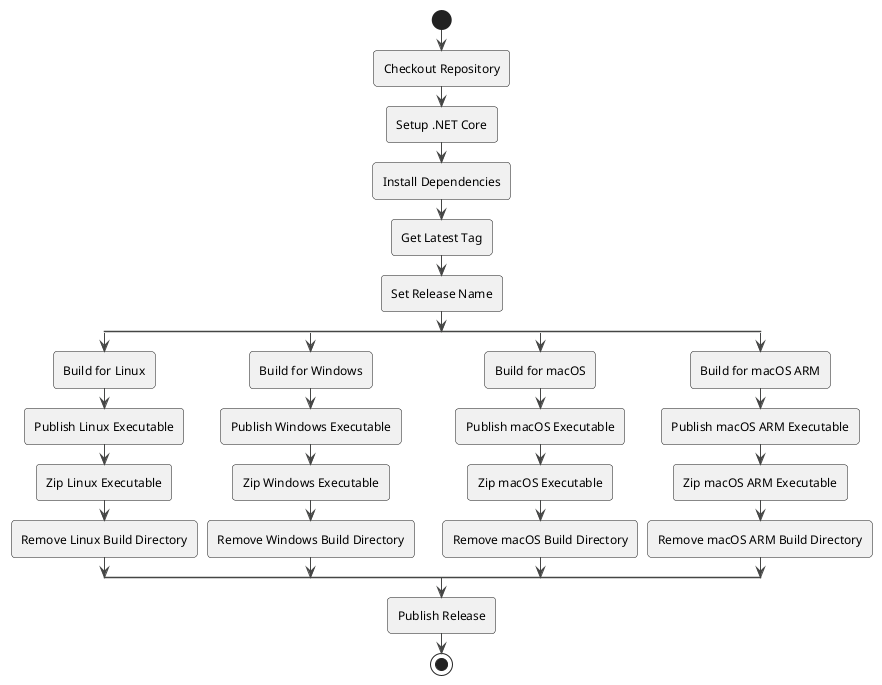 @startuml
!theme vibrant

start

:Checkout Repository;
:Setup .NET Core;
:Install Dependencies;
:Get Latest Tag;
:Set Release Name;

split
  :Build for Linux;
  :Publish Linux Executable;
  :Zip Linux Executable;
  :Remove Linux Build Directory;
split again
  :Build for Windows;
  :Publish Windows Executable;
  :Zip Windows Executable;
  :Remove Windows Build Directory;
split again
  :Build for macOS;
  :Publish macOS Executable;
  :Zip macOS Executable;
  :Remove macOS Build Directory;
split again
  :Build for macOS ARM;
  :Publish macOS ARM Executable;
  :Zip macOS ARM Executable;
  :Remove macOS ARM Build Directory;
end split

:Publish Release;

stop
@enduml